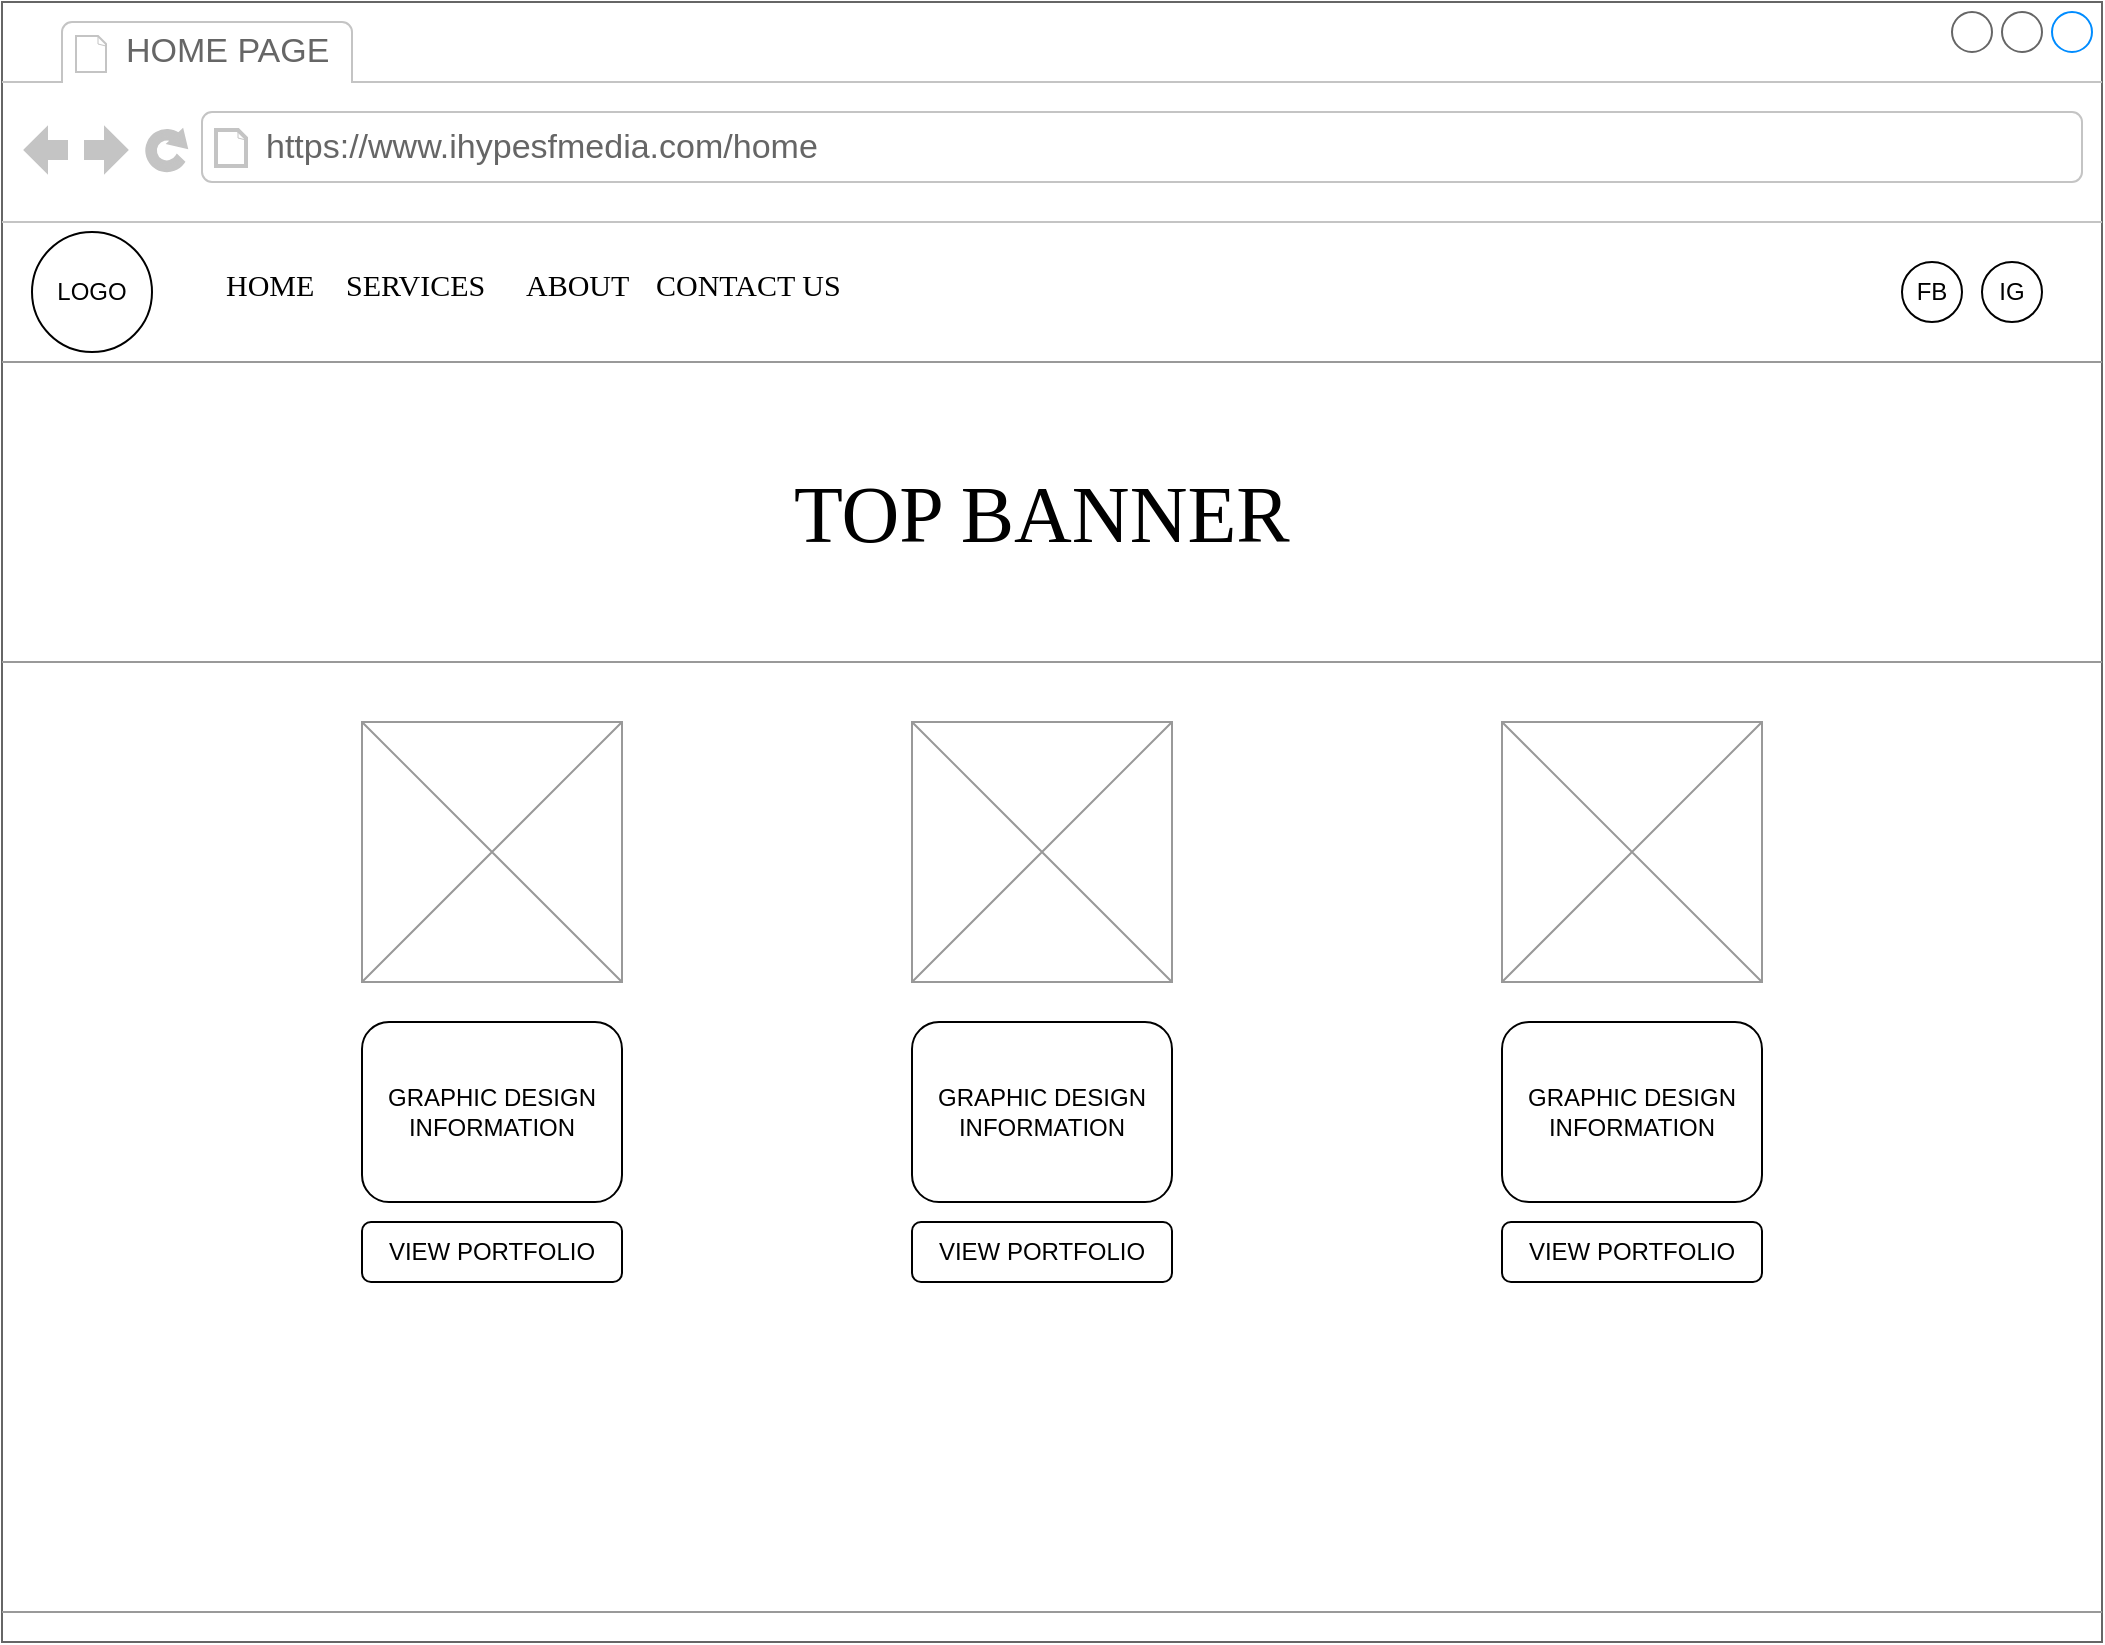 <mxfile version="21.6.8" type="device">
  <diagram name="Page-1" id="2cc2dc42-3aac-f2a9-1cec-7a8b7cbee084">
    <mxGraphModel dx="1955" dy="1158" grid="1" gridSize="10" guides="1" tooltips="1" connect="1" arrows="1" fold="1" page="1" pageScale="1" pageWidth="1100" pageHeight="850" background="none" math="0" shadow="0">
      <root>
        <mxCell id="0" />
        <mxCell id="1" parent="0" />
        <mxCell id="7026571954dc6520-1" value="" style="strokeWidth=1;shadow=0;dashed=0;align=center;html=1;shape=mxgraph.mockup.containers.browserWindow;rSize=0;strokeColor=#666666;mainText=,;recursiveResize=0;rounded=0;labelBackgroundColor=none;fontFamily=Verdana;fontSize=12" parent="1" vertex="1">
          <mxGeometry x="25" y="15" width="1050" height="820" as="geometry" />
        </mxCell>
        <mxCell id="7026571954dc6520-2" value="HOME PAGE" style="strokeWidth=1;shadow=0;dashed=0;align=center;html=1;shape=mxgraph.mockup.containers.anchor;fontSize=17;fontColor=#666666;align=left;" parent="7026571954dc6520-1" vertex="1">
          <mxGeometry x="60" y="12" width="110" height="26" as="geometry" />
        </mxCell>
        <mxCell id="7026571954dc6520-3" value="https://www.ihypesfmedia.com/home" style="strokeWidth=1;shadow=0;dashed=0;align=center;html=1;shape=mxgraph.mockup.containers.anchor;rSize=0;fontSize=17;fontColor=#666666;align=left;" parent="7026571954dc6520-1" vertex="1">
          <mxGeometry x="130" y="60" width="250" height="26" as="geometry" />
        </mxCell>
        <mxCell id="7026571954dc6520-15" value="" style="verticalLabelPosition=bottom;shadow=0;dashed=0;align=center;html=1;verticalAlign=top;strokeWidth=1;shape=mxgraph.mockup.markup.line;strokeColor=#999999;rounded=0;labelBackgroundColor=none;fillColor=#ffffff;fontFamily=Verdana;fontSize=12;fontColor=#000000;" parent="7026571954dc6520-1" vertex="1">
          <mxGeometry y="170" width="1050" height="20" as="geometry" />
        </mxCell>
        <mxCell id="7026571954dc6520-21" value="" style="verticalLabelPosition=bottom;shadow=0;dashed=0;align=center;html=1;verticalAlign=top;strokeWidth=1;shape=mxgraph.mockup.markup.line;strokeColor=#999999;rounded=0;labelBackgroundColor=none;fillColor=#ffffff;fontFamily=Verdana;fontSize=12;fontColor=#000000;" parent="7026571954dc6520-1" vertex="1">
          <mxGeometry y="320" width="1050" height="20" as="geometry" />
        </mxCell>
        <mxCell id="7026571954dc6520-22" value="" style="verticalLabelPosition=bottom;shadow=0;dashed=0;align=center;html=1;verticalAlign=top;strokeWidth=1;shape=mxgraph.mockup.graphics.simpleIcon;strokeColor=#999999;fillColor=#ffffff;rounded=0;labelBackgroundColor=none;fontFamily=Verdana;fontSize=12;fontColor=#000000;" parent="7026571954dc6520-1" vertex="1">
          <mxGeometry x="180" y="360" width="130" height="130" as="geometry" />
        </mxCell>
        <mxCell id="W9UuiEgfhQGYlAS1tFF7-3" value="HOME" style="text;html=1;points=[];align=left;verticalAlign=top;spacingTop=-4;fontSize=15;fontFamily=Verdana" parent="7026571954dc6520-1" vertex="1">
          <mxGeometry x="110" y="130" width="60" height="30" as="geometry" />
        </mxCell>
        <mxCell id="W9UuiEgfhQGYlAS1tFF7-4" value="SERVICES" style="text;html=1;points=[];align=left;verticalAlign=top;spacingTop=-4;fontSize=15;fontFamily=Verdana" parent="7026571954dc6520-1" vertex="1">
          <mxGeometry x="170" y="130" width="80" height="30" as="geometry" />
        </mxCell>
        <mxCell id="W9UuiEgfhQGYlAS1tFF7-5" value="ABOUT" style="text;html=1;points=[];align=left;verticalAlign=top;spacingTop=-4;fontSize=15;fontFamily=Verdana" parent="7026571954dc6520-1" vertex="1">
          <mxGeometry x="260" y="130" width="80" height="30" as="geometry" />
        </mxCell>
        <mxCell id="W9UuiEgfhQGYlAS1tFF7-6" value="CONTACT US" style="text;html=1;points=[];align=left;verticalAlign=top;spacingTop=-4;fontSize=15;fontFamily=Verdana" parent="7026571954dc6520-1" vertex="1">
          <mxGeometry x="325" y="130" width="80" height="30" as="geometry" />
        </mxCell>
        <mxCell id="W9UuiEgfhQGYlAS1tFF7-7" value="LOGO" style="ellipse;whiteSpace=wrap;html=1;aspect=fixed;" parent="7026571954dc6520-1" vertex="1">
          <mxGeometry x="15" y="115" width="60" height="60" as="geometry" />
        </mxCell>
        <mxCell id="W9UuiEgfhQGYlAS1tFF7-8" value="IG" style="ellipse;whiteSpace=wrap;html=1;aspect=fixed;" parent="7026571954dc6520-1" vertex="1">
          <mxGeometry x="990" y="130" width="30" height="30" as="geometry" />
        </mxCell>
        <mxCell id="W9UuiEgfhQGYlAS1tFF7-9" value="FB" style="ellipse;whiteSpace=wrap;html=1;aspect=fixed;" parent="7026571954dc6520-1" vertex="1">
          <mxGeometry x="950" y="130" width="30" height="30" as="geometry" />
        </mxCell>
        <mxCell id="W9UuiEgfhQGYlAS1tFF7-10" value="&lt;font style=&quot;font-size: 40px;&quot;&gt;TOP BANNER&lt;/font&gt;" style="text;html=1;points=[];align=left;verticalAlign=top;spacingTop=-4;fontSize=15;fontFamily=Verdana" parent="7026571954dc6520-1" vertex="1">
          <mxGeometry x="394" y="230" width="262" height="50" as="geometry" />
        </mxCell>
        <mxCell id="W9UuiEgfhQGYlAS1tFF7-11" value="" style="verticalLabelPosition=bottom;shadow=0;dashed=0;align=center;html=1;verticalAlign=top;strokeWidth=1;shape=mxgraph.mockup.graphics.simpleIcon;strokeColor=#999999;fillColor=#ffffff;rounded=0;labelBackgroundColor=none;fontFamily=Verdana;fontSize=12;fontColor=#000000;" parent="7026571954dc6520-1" vertex="1">
          <mxGeometry x="455" y="360" width="130" height="130" as="geometry" />
        </mxCell>
        <mxCell id="W9UuiEgfhQGYlAS1tFF7-12" value="" style="verticalLabelPosition=bottom;shadow=0;dashed=0;align=center;html=1;verticalAlign=top;strokeWidth=1;shape=mxgraph.mockup.graphics.simpleIcon;strokeColor=#999999;fillColor=#ffffff;rounded=0;labelBackgroundColor=none;fontFamily=Verdana;fontSize=12;fontColor=#000000;" parent="7026571954dc6520-1" vertex="1">
          <mxGeometry x="750" y="360" width="130" height="130" as="geometry" />
        </mxCell>
        <mxCell id="W9UuiEgfhQGYlAS1tFF7-13" value="GRAPHIC DESIGN INFORMATION" style="rounded=1;whiteSpace=wrap;html=1;" parent="7026571954dc6520-1" vertex="1">
          <mxGeometry x="180" y="510" width="130" height="90" as="geometry" />
        </mxCell>
        <mxCell id="W9UuiEgfhQGYlAS1tFF7-36" value="GRAPHIC DESIGN INFORMATION" style="rounded=1;whiteSpace=wrap;html=1;" parent="7026571954dc6520-1" vertex="1">
          <mxGeometry x="455" y="510" width="130" height="90" as="geometry" />
        </mxCell>
        <mxCell id="W9UuiEgfhQGYlAS1tFF7-37" value="GRAPHIC DESIGN INFORMATION" style="rounded=1;whiteSpace=wrap;html=1;" parent="7026571954dc6520-1" vertex="1">
          <mxGeometry x="750" y="510" width="130" height="90" as="geometry" />
        </mxCell>
        <mxCell id="W9UuiEgfhQGYlAS1tFF7-38" value="VIEW PORTFOLIO" style="rounded=1;whiteSpace=wrap;html=1;" parent="7026571954dc6520-1" vertex="1">
          <mxGeometry x="180" y="610" width="130" height="30" as="geometry" />
        </mxCell>
        <mxCell id="W9UuiEgfhQGYlAS1tFF7-39" value="VIEW PORTFOLIO" style="rounded=1;whiteSpace=wrap;html=1;" parent="7026571954dc6520-1" vertex="1">
          <mxGeometry x="455" y="610" width="130" height="30" as="geometry" />
        </mxCell>
        <mxCell id="W9UuiEgfhQGYlAS1tFF7-40" value="VIEW PORTFOLIO" style="rounded=1;whiteSpace=wrap;html=1;" parent="7026571954dc6520-1" vertex="1">
          <mxGeometry x="750" y="610" width="130" height="30" as="geometry" />
        </mxCell>
        <mxCell id="W9UuiEgfhQGYlAS1tFF7-41" value="" style="verticalLabelPosition=bottom;shadow=0;dashed=0;align=center;html=1;verticalAlign=top;strokeWidth=1;shape=mxgraph.mockup.markup.line;strokeColor=#999999;rounded=0;labelBackgroundColor=none;fillColor=#ffffff;fontFamily=Verdana;fontSize=12;fontColor=#000000;" parent="7026571954dc6520-1" vertex="1">
          <mxGeometry y="795" width="1050" height="20" as="geometry" />
        </mxCell>
      </root>
    </mxGraphModel>
  </diagram>
</mxfile>

